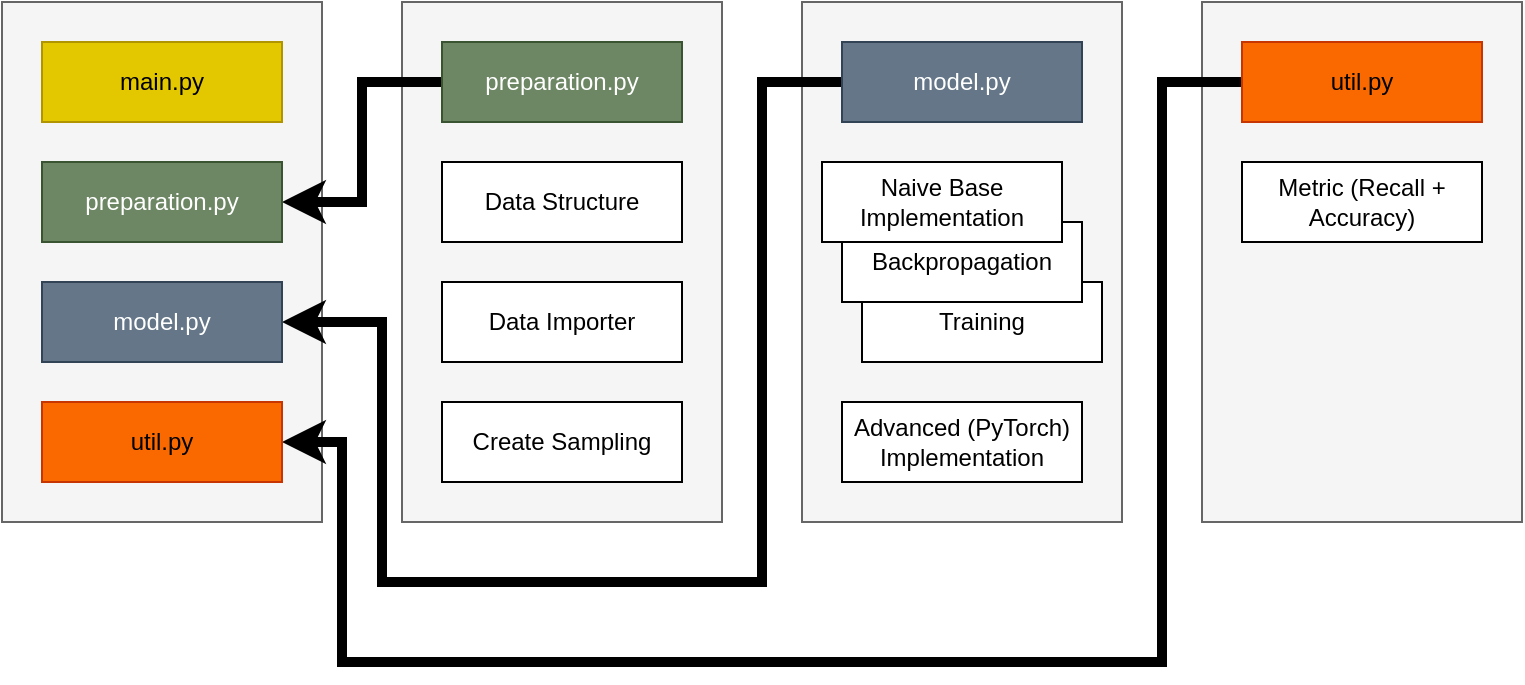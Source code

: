 <mxfile version="21.3.7" type="device">
  <diagram name="Page-1" id="EmXxtJQ2f-I7sRoSt7mU">
    <mxGraphModel dx="1026" dy="720" grid="1" gridSize="10" guides="1" tooltips="1" connect="1" arrows="1" fold="1" page="1" pageScale="1" pageWidth="827" pageHeight="1169" background="#ffffff" math="0" shadow="0">
      <root>
        <mxCell id="0" />
        <mxCell id="1" parent="0" />
        <mxCell id="2S48R5Tiwx3qTpqfRT2h-18" value="" style="whiteSpace=wrap;html=1;fillColor=#f5f5f5;strokeColor=#666666;fontColor=#333333;" vertex="1" parent="1">
          <mxGeometry x="420" y="20" width="160" height="260" as="geometry" />
        </mxCell>
        <mxCell id="2S48R5Tiwx3qTpqfRT2h-23" value="Training" style="rounded=0;whiteSpace=wrap;html=1;" vertex="1" parent="1">
          <mxGeometry x="450" y="160" width="120" height="40" as="geometry" />
        </mxCell>
        <mxCell id="2S48R5Tiwx3qTpqfRT2h-20" value="" style="whiteSpace=wrap;html=1;fillColor=#f5f5f5;strokeColor=#666666;fontColor=#333333;" vertex="1" parent="1">
          <mxGeometry x="20" y="20" width="160" height="260" as="geometry" />
        </mxCell>
        <mxCell id="2S48R5Tiwx3qTpqfRT2h-19" value="" style="whiteSpace=wrap;html=1;fillColor=#f5f5f5;strokeColor=#666666;fontColor=#333333;" vertex="1" parent="1">
          <mxGeometry x="620" y="20" width="160" height="260" as="geometry" />
        </mxCell>
        <mxCell id="2S48R5Tiwx3qTpqfRT2h-17" value="" style="whiteSpace=wrap;html=1;fillColor=#f5f5f5;strokeColor=#666666;fontColor=#333333;" vertex="1" parent="1">
          <mxGeometry x="220" y="20" width="160" height="260" as="geometry" />
        </mxCell>
        <mxCell id="2S48R5Tiwx3qTpqfRT2h-1" value="Data Structure" style="rounded=0;whiteSpace=wrap;html=1;" vertex="1" parent="1">
          <mxGeometry x="240" y="100" width="120" height="40" as="geometry" />
        </mxCell>
        <mxCell id="2S48R5Tiwx3qTpqfRT2h-3" value="Backpropagation" style="rounded=0;whiteSpace=wrap;html=1;" vertex="1" parent="1">
          <mxGeometry x="440" y="130" width="120" height="40" as="geometry" />
        </mxCell>
        <mxCell id="2S48R5Tiwx3qTpqfRT2h-4" value="Metric (Recall + Accuracy)" style="rounded=0;whiteSpace=wrap;html=1;" vertex="1" parent="1">
          <mxGeometry x="640" y="100" width="120" height="40" as="geometry" />
        </mxCell>
        <mxCell id="2S48R5Tiwx3qTpqfRT2h-6" value="Create Sampling" style="rounded=0;whiteSpace=wrap;html=1;" vertex="1" parent="1">
          <mxGeometry x="240" y="220" width="120" height="40" as="geometry" />
        </mxCell>
        <mxCell id="2S48R5Tiwx3qTpqfRT2h-7" value="Data Importer" style="rounded=0;whiteSpace=wrap;html=1;" vertex="1" parent="1">
          <mxGeometry x="240" y="160" width="120" height="40" as="geometry" />
        </mxCell>
        <mxCell id="2S48R5Tiwx3qTpqfRT2h-21" style="edgeStyle=orthogonalEdgeStyle;rounded=0;orthogonalLoop=1;jettySize=auto;html=1;entryX=1;entryY=0.5;entryDx=0;entryDy=0;strokeWidth=5;strokeColor=#000000;" edge="1" parent="1" source="2S48R5Tiwx3qTpqfRT2h-8" target="2S48R5Tiwx3qTpqfRT2h-14">
          <mxGeometry relative="1" as="geometry" />
        </mxCell>
        <mxCell id="2S48R5Tiwx3qTpqfRT2h-8" value="preparation.py" style="rounded=0;whiteSpace=wrap;html=1;fillColor=#6d8764;fontColor=#ffffff;strokeColor=#3A5431;" vertex="1" parent="1">
          <mxGeometry x="240" y="40" width="120" height="40" as="geometry" />
        </mxCell>
        <mxCell id="2S48R5Tiwx3qTpqfRT2h-25" style="edgeStyle=orthogonalEdgeStyle;rounded=0;orthogonalLoop=1;jettySize=auto;html=1;entryX=1;entryY=0.5;entryDx=0;entryDy=0;strokeWidth=5;strokeColor=#000000;" edge="1" parent="1" source="2S48R5Tiwx3qTpqfRT2h-10" target="2S48R5Tiwx3qTpqfRT2h-15">
          <mxGeometry relative="1" as="geometry">
            <Array as="points">
              <mxPoint x="400" y="60" />
              <mxPoint x="400" y="310" />
              <mxPoint x="210" y="310" />
              <mxPoint x="210" y="180" />
            </Array>
          </mxGeometry>
        </mxCell>
        <mxCell id="2S48R5Tiwx3qTpqfRT2h-10" value="model.py" style="rounded=0;whiteSpace=wrap;html=1;fillColor=#647687;fontColor=#ffffff;strokeColor=#314354;" vertex="1" parent="1">
          <mxGeometry x="440" y="40" width="120" height="40" as="geometry" />
        </mxCell>
        <mxCell id="2S48R5Tiwx3qTpqfRT2h-26" style="edgeStyle=orthogonalEdgeStyle;rounded=0;orthogonalLoop=1;jettySize=auto;html=1;entryX=1;entryY=0.5;entryDx=0;entryDy=0;strokeWidth=5;strokeColor=#000000;" edge="1" parent="1" source="2S48R5Tiwx3qTpqfRT2h-11" target="2S48R5Tiwx3qTpqfRT2h-16">
          <mxGeometry relative="1" as="geometry">
            <Array as="points">
              <mxPoint x="600" y="60" />
              <mxPoint x="600" y="350" />
              <mxPoint x="190" y="350" />
              <mxPoint x="190" y="240" />
            </Array>
          </mxGeometry>
        </mxCell>
        <mxCell id="2S48R5Tiwx3qTpqfRT2h-11" value="util.py" style="rounded=0;whiteSpace=wrap;html=1;fillColor=#fa6800;fontColor=#000000;strokeColor=#C73500;" vertex="1" parent="1">
          <mxGeometry x="640" y="40" width="120" height="40" as="geometry" />
        </mxCell>
        <mxCell id="2S48R5Tiwx3qTpqfRT2h-13" value="main.py" style="rounded=0;whiteSpace=wrap;html=1;fillColor=#e3c800;fontColor=#000000;strokeColor=#B09500;" vertex="1" parent="1">
          <mxGeometry x="40" y="40" width="120" height="40" as="geometry" />
        </mxCell>
        <mxCell id="2S48R5Tiwx3qTpqfRT2h-14" value="preparation.py" style="rounded=0;whiteSpace=wrap;html=1;fillColor=#6d8764;fontColor=#ffffff;strokeColor=#3A5431;" vertex="1" parent="1">
          <mxGeometry x="40" y="100" width="120" height="40" as="geometry" />
        </mxCell>
        <mxCell id="2S48R5Tiwx3qTpqfRT2h-15" value="model.py" style="rounded=0;whiteSpace=wrap;html=1;fillColor=#647687;fontColor=#ffffff;strokeColor=#314354;" vertex="1" parent="1">
          <mxGeometry x="40" y="160" width="120" height="40" as="geometry" />
        </mxCell>
        <mxCell id="2S48R5Tiwx3qTpqfRT2h-16" value="util.py" style="rounded=0;whiteSpace=wrap;html=1;fillColor=#fa6800;fontColor=#000000;strokeColor=#C73500;" vertex="1" parent="1">
          <mxGeometry x="40" y="220" width="120" height="40" as="geometry" />
        </mxCell>
        <mxCell id="2S48R5Tiwx3qTpqfRT2h-22" value="Advanced (PyTorch)&lt;br&gt;Implementation" style="rounded=0;whiteSpace=wrap;html=1;" vertex="1" parent="1">
          <mxGeometry x="440" y="220" width="120" height="40" as="geometry" />
        </mxCell>
        <mxCell id="2S48R5Tiwx3qTpqfRT2h-2" value="Naive Base Implementation" style="rounded=0;whiteSpace=wrap;html=1;" vertex="1" parent="1">
          <mxGeometry x="430" y="100" width="120" height="40" as="geometry" />
        </mxCell>
      </root>
    </mxGraphModel>
  </diagram>
</mxfile>
